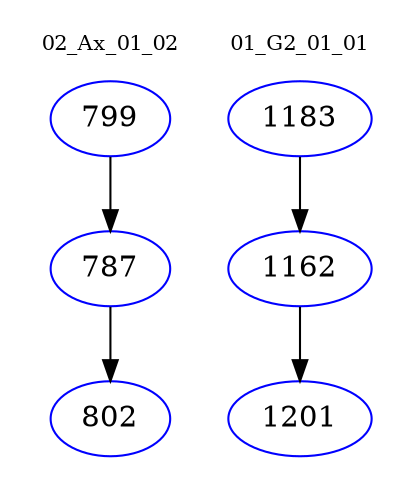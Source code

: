 digraph{
subgraph cluster_0 {
color = white
label = "02_Ax_01_02";
fontsize=10;
T0_799 [label="799", color="blue"]
T0_799 -> T0_787 [color="black"]
T0_787 [label="787", color="blue"]
T0_787 -> T0_802 [color="black"]
T0_802 [label="802", color="blue"]
}
subgraph cluster_1 {
color = white
label = "01_G2_01_01";
fontsize=10;
T1_1183 [label="1183", color="blue"]
T1_1183 -> T1_1162 [color="black"]
T1_1162 [label="1162", color="blue"]
T1_1162 -> T1_1201 [color="black"]
T1_1201 [label="1201", color="blue"]
}
}
